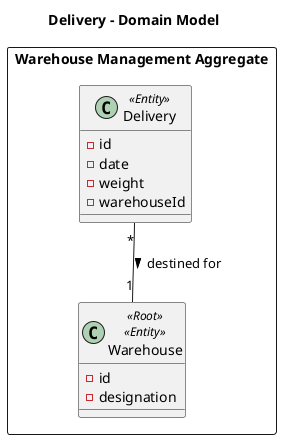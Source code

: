 @startuml delivery

title Delivery - Domain Model

package "Warehouse Management Aggregate" as wm <<Rectangle>> {

    class Warehouse <<Root>> <<Entity>> {
        - id
        - designation
    }

    class Delivery <<Entity>> {
        - id
        - date
        - weight
        - warehouseId
    }
}

Delivery "*" -- "1" Warehouse : destined for >

@enduml